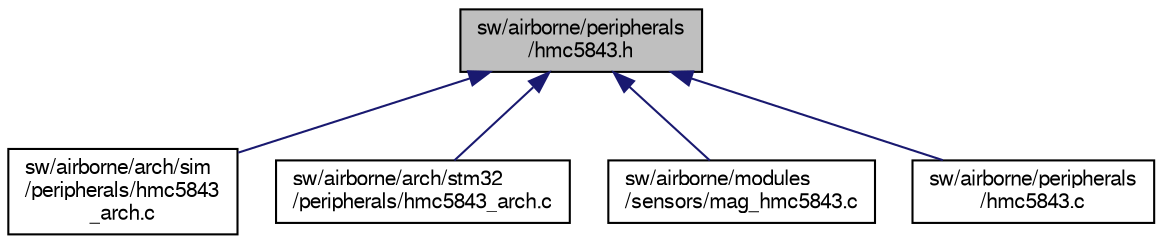 digraph "sw/airborne/peripherals/hmc5843.h"
{
  edge [fontname="FreeSans",fontsize="10",labelfontname="FreeSans",labelfontsize="10"];
  node [fontname="FreeSans",fontsize="10",shape=record];
  Node1 [label="sw/airborne/peripherals\l/hmc5843.h",height=0.2,width=0.4,color="black", fillcolor="grey75", style="filled", fontcolor="black"];
  Node1 -> Node2 [dir="back",color="midnightblue",fontsize="10",style="solid",fontname="FreeSans"];
  Node2 [label="sw/airborne/arch/sim\l/peripherals/hmc5843\l_arch.c",height=0.2,width=0.4,color="black", fillcolor="white", style="filled",URL="$sim_2peripherals_2hmc5843__arch_8c.html"];
  Node1 -> Node3 [dir="back",color="midnightblue",fontsize="10",style="solid",fontname="FreeSans"];
  Node3 [label="sw/airborne/arch/stm32\l/peripherals/hmc5843_arch.c",height=0.2,width=0.4,color="black", fillcolor="white", style="filled",URL="$stm32_2peripherals_2hmc5843__arch_8c.html"];
  Node1 -> Node4 [dir="back",color="midnightblue",fontsize="10",style="solid",fontname="FreeSans"];
  Node4 [label="sw/airborne/modules\l/sensors/mag_hmc5843.c",height=0.2,width=0.4,color="black", fillcolor="white", style="filled",URL="$mag__hmc5843_8c.html"];
  Node1 -> Node5 [dir="back",color="midnightblue",fontsize="10",style="solid",fontname="FreeSans"];
  Node5 [label="sw/airborne/peripherals\l/hmc5843.c",height=0.2,width=0.4,color="black", fillcolor="white", style="filled",URL="$hmc5843_8c.html"];
}
